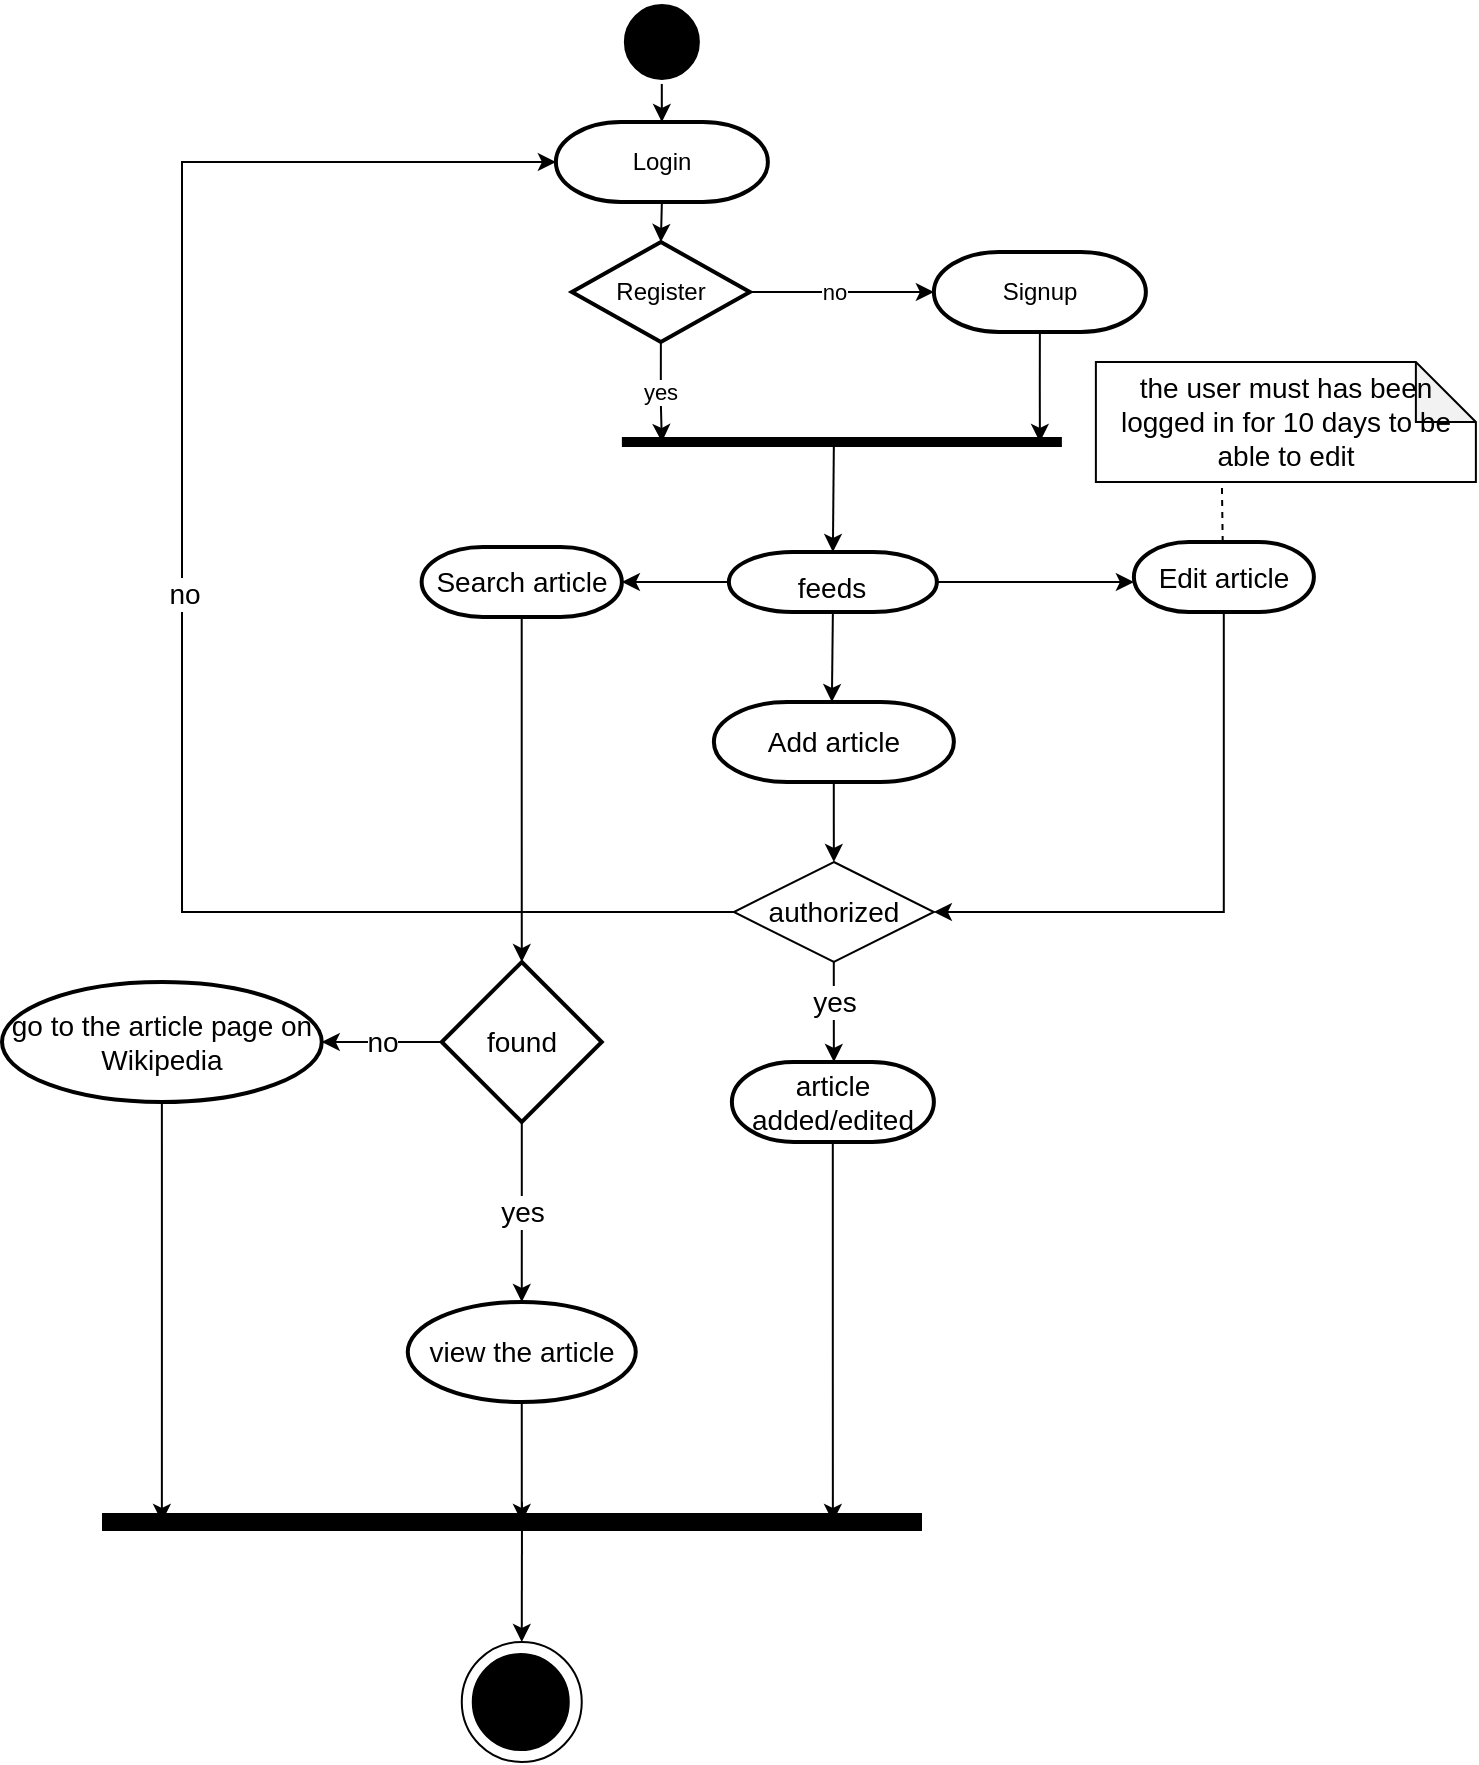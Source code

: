 <mxfile version="17.4.6" type="github">
  <diagram id="C5RBs43oDa-KdzZeNtuy" name="Page-1">
    <mxGraphModel dx="1780" dy="870" grid="1" gridSize="10" guides="1" tooltips="1" connect="1" arrows="1" fold="1" page="1" pageScale="1" pageWidth="413" pageHeight="583" math="0" shadow="0">
      <root>
        <mxCell id="WIyWlLk6GJQsqaUBKTNV-0" />
        <mxCell id="WIyWlLk6GJQsqaUBKTNV-1" parent="WIyWlLk6GJQsqaUBKTNV-0" />
        <mxCell id="ja_oueI8BCVdQs4uf5KY-3" style="edgeStyle=orthogonalEdgeStyle;rounded=0;orthogonalLoop=1;jettySize=auto;html=1;entryX=0.5;entryY=0;entryDx=0;entryDy=0;entryPerimeter=0;" edge="1" parent="WIyWlLk6GJQsqaUBKTNV-1" source="ja_oueI8BCVdQs4uf5KY-0" target="ja_oueI8BCVdQs4uf5KY-2">
          <mxGeometry relative="1" as="geometry" />
        </mxCell>
        <mxCell id="ja_oueI8BCVdQs4uf5KY-0" value="" style="strokeWidth=2;html=1;shape=mxgraph.flowchart.start_2;whiteSpace=wrap;fillColor=#000000;strokeColor=#FFFFFF;" vertex="1" parent="WIyWlLk6GJQsqaUBKTNV-1">
          <mxGeometry x="259.94" y="40" width="40" height="40" as="geometry" />
        </mxCell>
        <mxCell id="ja_oueI8BCVdQs4uf5KY-5" style="edgeStyle=orthogonalEdgeStyle;rounded=0;orthogonalLoop=1;jettySize=auto;html=1;exitX=0.5;exitY=1;exitDx=0;exitDy=0;exitPerimeter=0;entryX=0.5;entryY=0;entryDx=0;entryDy=0;entryPerimeter=0;" edge="1" parent="WIyWlLk6GJQsqaUBKTNV-1" source="ja_oueI8BCVdQs4uf5KY-2" target="ja_oueI8BCVdQs4uf5KY-4">
          <mxGeometry relative="1" as="geometry" />
        </mxCell>
        <mxCell id="ja_oueI8BCVdQs4uf5KY-2" value="Login" style="strokeWidth=2;html=1;shape=mxgraph.flowchart.terminator;whiteSpace=wrap;" vertex="1" parent="WIyWlLk6GJQsqaUBKTNV-1">
          <mxGeometry x="226.94" y="100" width="106" height="40" as="geometry" />
        </mxCell>
        <mxCell id="ja_oueI8BCVdQs4uf5KY-6" style="edgeStyle=orthogonalEdgeStyle;rounded=0;orthogonalLoop=1;jettySize=auto;html=1;exitX=1;exitY=0.5;exitDx=0;exitDy=0;exitPerimeter=0;" edge="1" parent="WIyWlLk6GJQsqaUBKTNV-1" source="ja_oueI8BCVdQs4uf5KY-4">
          <mxGeometry relative="1" as="geometry">
            <mxPoint x="415.94" y="185" as="targetPoint" />
            <Array as="points">
              <mxPoint x="365.94" y="185" />
              <mxPoint x="365.94" y="185" />
            </Array>
          </mxGeometry>
        </mxCell>
        <mxCell id="ja_oueI8BCVdQs4uf5KY-7" value="no" style="edgeLabel;html=1;align=center;verticalAlign=middle;resizable=0;points=[];" vertex="1" connectable="0" parent="ja_oueI8BCVdQs4uf5KY-6">
          <mxGeometry x="0.283" y="-5" relative="1" as="geometry">
            <mxPoint x="-17" y="-5" as="offset" />
          </mxGeometry>
        </mxCell>
        <mxCell id="ja_oueI8BCVdQs4uf5KY-12" value="yes" style="edgeStyle=orthogonalEdgeStyle;rounded=0;orthogonalLoop=1;jettySize=auto;html=1;exitX=0.5;exitY=1;exitDx=0;exitDy=0;exitPerimeter=0;" edge="1" parent="WIyWlLk6GJQsqaUBKTNV-1" source="ja_oueI8BCVdQs4uf5KY-4">
          <mxGeometry relative="1" as="geometry">
            <mxPoint x="279.94" y="260" as="targetPoint" />
            <Array as="points">
              <mxPoint x="278.94" y="240" />
              <mxPoint x="279.94" y="240" />
            </Array>
          </mxGeometry>
        </mxCell>
        <mxCell id="ja_oueI8BCVdQs4uf5KY-4" value="Register" style="strokeWidth=2;html=1;shape=mxgraph.flowchart.decision;whiteSpace=wrap;" vertex="1" parent="WIyWlLk6GJQsqaUBKTNV-1">
          <mxGeometry x="234.94" y="160" width="89" height="50" as="geometry" />
        </mxCell>
        <mxCell id="ja_oueI8BCVdQs4uf5KY-13" style="edgeStyle=orthogonalEdgeStyle;rounded=0;orthogonalLoop=1;jettySize=auto;html=1;exitX=0.5;exitY=1;exitDx=0;exitDy=0;exitPerimeter=0;" edge="1" parent="WIyWlLk6GJQsqaUBKTNV-1" source="ja_oueI8BCVdQs4uf5KY-8">
          <mxGeometry relative="1" as="geometry">
            <mxPoint x="468.94" y="260" as="targetPoint" />
          </mxGeometry>
        </mxCell>
        <mxCell id="ja_oueI8BCVdQs4uf5KY-8" value="Signup" style="strokeWidth=2;html=1;shape=mxgraph.flowchart.terminator;whiteSpace=wrap;" vertex="1" parent="WIyWlLk6GJQsqaUBKTNV-1">
          <mxGeometry x="415.94" y="165" width="106" height="40" as="geometry" />
        </mxCell>
        <mxCell id="ja_oueI8BCVdQs4uf5KY-18" value="" style="endArrow=none;html=1;rounded=0;labelBackgroundColor=#FFFFFF;labelBorderColor=default;fontSize=11;fontColor=default;strokeWidth=5;" edge="1" parent="WIyWlLk6GJQsqaUBKTNV-1">
          <mxGeometry width="50" height="50" relative="1" as="geometry">
            <mxPoint x="259.94" y="260" as="sourcePoint" />
            <mxPoint x="479.94" y="260" as="targetPoint" />
            <Array as="points">
              <mxPoint x="374.94" y="260" />
            </Array>
          </mxGeometry>
        </mxCell>
        <mxCell id="ja_oueI8BCVdQs4uf5KY-20" value="" style="endArrow=classic;html=1;rounded=0;labelBackgroundColor=#000000;labelBorderColor=default;fontSize=20;fontColor=default;strokeWidth=1;entryX=0.5;entryY=0;entryDx=0;entryDy=0;entryPerimeter=0;" edge="1" parent="WIyWlLk6GJQsqaUBKTNV-1" target="ja_oueI8BCVdQs4uf5KY-21">
          <mxGeometry width="50" height="50" relative="1" as="geometry">
            <mxPoint x="365.94" y="260" as="sourcePoint" />
            <mxPoint x="365.94" y="290" as="targetPoint" />
            <Array as="points" />
          </mxGeometry>
        </mxCell>
        <mxCell id="ja_oueI8BCVdQs4uf5KY-22" style="edgeStyle=orthogonalEdgeStyle;rounded=0;orthogonalLoop=1;jettySize=auto;html=1;exitX=0.5;exitY=1;exitDx=0;exitDy=0;exitPerimeter=0;labelBackgroundColor=#FFFFFF;labelBorderColor=default;fontSize=14;fontColor=none;strokeWidth=1;" edge="1" parent="WIyWlLk6GJQsqaUBKTNV-1" source="ja_oueI8BCVdQs4uf5KY-21">
          <mxGeometry relative="1" as="geometry">
            <mxPoint x="364.94" y="390" as="targetPoint" />
          </mxGeometry>
        </mxCell>
        <mxCell id="ja_oueI8BCVdQs4uf5KY-30" style="edgeStyle=orthogonalEdgeStyle;rounded=0;orthogonalLoop=1;jettySize=auto;html=1;labelBackgroundColor=#FFFFFF;labelBorderColor=none;fontSize=14;fontColor=none;strokeWidth=1;" edge="1" parent="WIyWlLk6GJQsqaUBKTNV-1" source="ja_oueI8BCVdQs4uf5KY-21">
          <mxGeometry relative="1" as="geometry">
            <mxPoint x="515.94" y="330" as="targetPoint" />
          </mxGeometry>
        </mxCell>
        <mxCell id="ja_oueI8BCVdQs4uf5KY-36" style="edgeStyle=orthogonalEdgeStyle;rounded=0;orthogonalLoop=1;jettySize=auto;html=1;exitX=0;exitY=0.5;exitDx=0;exitDy=0;exitPerimeter=0;labelBackgroundColor=#FFFFFF;labelBorderColor=none;fontSize=14;fontColor=none;strokeWidth=1;" edge="1" parent="WIyWlLk6GJQsqaUBKTNV-1" source="ja_oueI8BCVdQs4uf5KY-21" target="ja_oueI8BCVdQs4uf5KY-37">
          <mxGeometry relative="1" as="geometry">
            <mxPoint x="260" y="329.529" as="targetPoint" />
          </mxGeometry>
        </mxCell>
        <mxCell id="ja_oueI8BCVdQs4uf5KY-21" value="&lt;p&gt;&lt;font style=&quot;font-size: 14px&quot;&gt;feeds&lt;/font&gt;&lt;/p&gt;" style="strokeWidth=2;html=1;shape=mxgraph.flowchart.terminator;whiteSpace=wrap;fontSize=20;fontColor=default;" vertex="1" parent="WIyWlLk6GJQsqaUBKTNV-1">
          <mxGeometry x="313.44" y="315" width="104" height="30" as="geometry" />
        </mxCell>
        <mxCell id="ja_oueI8BCVdQs4uf5KY-24" style="edgeStyle=orthogonalEdgeStyle;rounded=0;orthogonalLoop=1;jettySize=auto;html=1;labelBackgroundColor=#FFFFFF;labelBorderColor=default;fontSize=14;fontColor=none;strokeWidth=1;" edge="1" parent="WIyWlLk6GJQsqaUBKTNV-1" source="ja_oueI8BCVdQs4uf5KY-23">
          <mxGeometry relative="1" as="geometry">
            <mxPoint x="365.94" y="470" as="targetPoint" />
          </mxGeometry>
        </mxCell>
        <mxCell id="ja_oueI8BCVdQs4uf5KY-23" value="Add article" style="strokeWidth=2;html=1;shape=mxgraph.flowchart.terminator;whiteSpace=wrap;fontSize=14;fontColor=none;" vertex="1" parent="WIyWlLk6GJQsqaUBKTNV-1">
          <mxGeometry x="305.94" y="390" width="120" height="40" as="geometry" />
        </mxCell>
        <mxCell id="ja_oueI8BCVdQs4uf5KY-26" value="yes" style="edgeStyle=orthogonalEdgeStyle;rounded=0;orthogonalLoop=1;jettySize=auto;html=1;labelBackgroundColor=#FFFFFF;labelBorderColor=none;fontSize=14;fontColor=none;strokeWidth=1;" edge="1" parent="WIyWlLk6GJQsqaUBKTNV-1" source="ja_oueI8BCVdQs4uf5KY-25">
          <mxGeometry x="-0.2" relative="1" as="geometry">
            <mxPoint x="365.94" y="570" as="targetPoint" />
            <mxPoint as="offset" />
          </mxGeometry>
        </mxCell>
        <mxCell id="ja_oueI8BCVdQs4uf5KY-28" style="edgeStyle=orthogonalEdgeStyle;rounded=0;orthogonalLoop=1;jettySize=auto;html=1;entryX=0;entryY=0.5;entryDx=0;entryDy=0;entryPerimeter=0;labelBackgroundColor=#FFFFFF;labelBorderColor=none;fontSize=14;fontColor=none;strokeWidth=1;" edge="1" parent="WIyWlLk6GJQsqaUBKTNV-1" source="ja_oueI8BCVdQs4uf5KY-25" target="ja_oueI8BCVdQs4uf5KY-2">
          <mxGeometry relative="1" as="geometry">
            <Array as="points">
              <mxPoint x="40" y="495" />
              <mxPoint x="40" y="120" />
            </Array>
          </mxGeometry>
        </mxCell>
        <mxCell id="ja_oueI8BCVdQs4uf5KY-29" value="no" style="edgeLabel;html=1;align=center;verticalAlign=middle;resizable=0;points=[];fontSize=14;fontColor=none;" vertex="1" connectable="0" parent="ja_oueI8BCVdQs4uf5KY-28">
          <mxGeometry x="0.038" y="-1" relative="1" as="geometry">
            <mxPoint as="offset" />
          </mxGeometry>
        </mxCell>
        <mxCell id="ja_oueI8BCVdQs4uf5KY-25" value="authorized" style="rhombus;whiteSpace=wrap;html=1;fontSize=14;fontColor=none;" vertex="1" parent="WIyWlLk6GJQsqaUBKTNV-1">
          <mxGeometry x="315.94" y="470" width="100" height="50" as="geometry" />
        </mxCell>
        <mxCell id="ja_oueI8BCVdQs4uf5KY-49" style="edgeStyle=orthogonalEdgeStyle;rounded=0;orthogonalLoop=1;jettySize=auto;html=1;labelBackgroundColor=#FFFFFF;labelBorderColor=none;fontSize=14;fontColor=none;strokeWidth=1;" edge="1" parent="WIyWlLk6GJQsqaUBKTNV-1" source="ja_oueI8BCVdQs4uf5KY-27">
          <mxGeometry relative="1" as="geometry">
            <mxPoint x="365.44" y="800.0" as="targetPoint" />
          </mxGeometry>
        </mxCell>
        <mxCell id="ja_oueI8BCVdQs4uf5KY-27" value="article added/edited" style="strokeWidth=2;html=1;shape=mxgraph.flowchart.terminator;whiteSpace=wrap;fontSize=14;fontColor=none;" vertex="1" parent="WIyWlLk6GJQsqaUBKTNV-1">
          <mxGeometry x="314.94" y="570" width="101" height="40" as="geometry" />
        </mxCell>
        <mxCell id="ja_oueI8BCVdQs4uf5KY-44" style="edgeStyle=orthogonalEdgeStyle;rounded=0;orthogonalLoop=1;jettySize=auto;html=1;entryX=1;entryY=0.5;entryDx=0;entryDy=0;labelBackgroundColor=#FFFFFF;labelBorderColor=none;fontSize=14;fontColor=none;strokeWidth=1;" edge="1" parent="WIyWlLk6GJQsqaUBKTNV-1" source="ja_oueI8BCVdQs4uf5KY-31" target="ja_oueI8BCVdQs4uf5KY-25">
          <mxGeometry relative="1" as="geometry">
            <Array as="points">
              <mxPoint x="561" y="495" />
            </Array>
          </mxGeometry>
        </mxCell>
        <mxCell id="ja_oueI8BCVdQs4uf5KY-31" value="Edit article" style="strokeWidth=2;html=1;shape=mxgraph.flowchart.terminator;whiteSpace=wrap;fontSize=14;fontColor=none;" vertex="1" parent="WIyWlLk6GJQsqaUBKTNV-1">
          <mxGeometry x="515.94" y="310" width="90" height="35" as="geometry" />
        </mxCell>
        <mxCell id="ja_oueI8BCVdQs4uf5KY-34" value="the user must has been logged in for 10 days to be able to edit" style="shape=note;whiteSpace=wrap;html=1;backgroundOutline=1;darkOpacity=0.05;fontSize=14;fontColor=none;" vertex="1" parent="WIyWlLk6GJQsqaUBKTNV-1">
          <mxGeometry x="496.94" y="220" width="190" height="60" as="geometry" />
        </mxCell>
        <mxCell id="ja_oueI8BCVdQs4uf5KY-35" value="" style="endArrow=none;dashed=1;html=1;rounded=0;labelBackgroundColor=#FFFFFF;labelBorderColor=none;fontSize=14;fontColor=none;strokeWidth=1;" edge="1" parent="WIyWlLk6GJQsqaUBKTNV-1">
          <mxGeometry width="50" height="50" relative="1" as="geometry">
            <mxPoint x="560.35" y="310" as="sourcePoint" />
            <mxPoint x="559.94" y="280" as="targetPoint" />
            <Array as="points" />
          </mxGeometry>
        </mxCell>
        <mxCell id="ja_oueI8BCVdQs4uf5KY-39" value="" style="edgeStyle=orthogonalEdgeStyle;rounded=0;orthogonalLoop=1;jettySize=auto;html=1;labelBackgroundColor=#FFFFFF;labelBorderColor=none;fontSize=14;fontColor=none;strokeWidth=1;" edge="1" parent="WIyWlLk6GJQsqaUBKTNV-1" source="ja_oueI8BCVdQs4uf5KY-37" target="ja_oueI8BCVdQs4uf5KY-38">
          <mxGeometry relative="1" as="geometry" />
        </mxCell>
        <mxCell id="ja_oueI8BCVdQs4uf5KY-37" value="Search article" style="strokeWidth=2;html=1;shape=mxgraph.flowchart.terminator;whiteSpace=wrap;fontSize=14;fontColor=none;fillColor=#FFFFFF;" vertex="1" parent="WIyWlLk6GJQsqaUBKTNV-1">
          <mxGeometry x="159.82" y="312.5" width="100.12" height="35" as="geometry" />
        </mxCell>
        <mxCell id="ja_oueI8BCVdQs4uf5KY-41" value="yes" style="edgeStyle=orthogonalEdgeStyle;rounded=0;orthogonalLoop=1;jettySize=auto;html=1;labelBackgroundColor=#FFFFFF;labelBorderColor=none;fontSize=14;fontColor=none;strokeWidth=1;" edge="1" parent="WIyWlLk6GJQsqaUBKTNV-1" source="ja_oueI8BCVdQs4uf5KY-38" target="ja_oueI8BCVdQs4uf5KY-40">
          <mxGeometry relative="1" as="geometry">
            <Array as="points">
              <mxPoint x="210" y="660" />
              <mxPoint x="210" y="660" />
            </Array>
          </mxGeometry>
        </mxCell>
        <mxCell id="ja_oueI8BCVdQs4uf5KY-43" value="no" style="edgeStyle=orthogonalEdgeStyle;rounded=0;orthogonalLoop=1;jettySize=auto;html=1;labelBackgroundColor=#FFFFFF;labelBorderColor=none;fontSize=14;fontColor=none;strokeWidth=1;" edge="1" parent="WIyWlLk6GJQsqaUBKTNV-1" source="ja_oueI8BCVdQs4uf5KY-38" target="ja_oueI8BCVdQs4uf5KY-42">
          <mxGeometry relative="1" as="geometry" />
        </mxCell>
        <mxCell id="ja_oueI8BCVdQs4uf5KY-38" value="found" style="rhombus;whiteSpace=wrap;html=1;fontSize=14;fillColor=#FFFFFF;fontColor=none;strokeWidth=2;" vertex="1" parent="WIyWlLk6GJQsqaUBKTNV-1">
          <mxGeometry x="169.88" y="520" width="80" height="80" as="geometry" />
        </mxCell>
        <mxCell id="ja_oueI8BCVdQs4uf5KY-50" style="edgeStyle=orthogonalEdgeStyle;rounded=0;orthogonalLoop=1;jettySize=auto;html=1;labelBackgroundColor=#FFFFFF;labelBorderColor=none;fontSize=14;fontColor=none;strokeWidth=1;" edge="1" parent="WIyWlLk6GJQsqaUBKTNV-1" source="ja_oueI8BCVdQs4uf5KY-40">
          <mxGeometry relative="1" as="geometry">
            <mxPoint x="209.88" y="800.0" as="targetPoint" />
          </mxGeometry>
        </mxCell>
        <mxCell id="ja_oueI8BCVdQs4uf5KY-40" value="view the article" style="ellipse;whiteSpace=wrap;html=1;fontSize=14;fillColor=#FFFFFF;fontColor=none;strokeWidth=2;" vertex="1" parent="WIyWlLk6GJQsqaUBKTNV-1">
          <mxGeometry x="152.88" y="690" width="114" height="50" as="geometry" />
        </mxCell>
        <mxCell id="ja_oueI8BCVdQs4uf5KY-51" style="edgeStyle=orthogonalEdgeStyle;rounded=0;orthogonalLoop=1;jettySize=auto;html=1;labelBackgroundColor=#FFFFFF;labelBorderColor=none;fontSize=14;fontColor=none;strokeWidth=1;" edge="1" parent="WIyWlLk6GJQsqaUBKTNV-1" source="ja_oueI8BCVdQs4uf5KY-42">
          <mxGeometry relative="1" as="geometry">
            <mxPoint x="29.94" y="800.0" as="targetPoint" />
          </mxGeometry>
        </mxCell>
        <mxCell id="ja_oueI8BCVdQs4uf5KY-42" value="go to the article page on Wikipedia" style="ellipse;whiteSpace=wrap;html=1;fontSize=14;fillColor=#FFFFFF;fontColor=none;strokeWidth=2;" vertex="1" parent="WIyWlLk6GJQsqaUBKTNV-1">
          <mxGeometry x="-50" y="530" width="159.88" height="60" as="geometry" />
        </mxCell>
        <mxCell id="ja_oueI8BCVdQs4uf5KY-45" value="" style="verticalLabelPosition=bottom;verticalAlign=top;html=1;shape=mxgraph.flowchart.on-page_reference;fontSize=14;fontColor=none;strokeColor=#000000;fillColor=#FFFFFF;" vertex="1" parent="WIyWlLk6GJQsqaUBKTNV-1">
          <mxGeometry x="179.88" y="860" width="60" height="60" as="geometry" />
        </mxCell>
        <mxCell id="ja_oueI8BCVdQs4uf5KY-47" value="" style="verticalLabelPosition=bottom;verticalAlign=top;html=1;shape=mxgraph.flowchart.on-page_reference;fontSize=14;fontColor=none;strokeColor=#FFFFFF;fillColor=#000000;" vertex="1" parent="WIyWlLk6GJQsqaUBKTNV-1">
          <mxGeometry x="184.38" y="865" width="50" height="50" as="geometry" />
        </mxCell>
        <mxCell id="ja_oueI8BCVdQs4uf5KY-48" value="" style="endArrow=none;html=1;rounded=0;labelBackgroundColor=#FFFFFF;labelBorderColor=none;fontSize=14;fontColor=none;strokeWidth=9;" edge="1" parent="WIyWlLk6GJQsqaUBKTNV-1">
          <mxGeometry width="50" height="50" relative="1" as="geometry">
            <mxPoint y="800" as="sourcePoint" />
            <mxPoint x="410" y="800" as="targetPoint" />
          </mxGeometry>
        </mxCell>
        <mxCell id="ja_oueI8BCVdQs4uf5KY-52" value="" style="endArrow=classic;html=1;rounded=0;labelBackgroundColor=#FFFFFF;labelBorderColor=none;fontSize=14;fontColor=none;strokeWidth=1;entryX=0.5;entryY=0;entryDx=0;entryDy=0;entryPerimeter=0;" edge="1" parent="WIyWlLk6GJQsqaUBKTNV-1" target="ja_oueI8BCVdQs4uf5KY-45">
          <mxGeometry width="50" height="50" relative="1" as="geometry">
            <mxPoint x="210" y="790" as="sourcePoint" />
            <mxPoint x="230" y="810" as="targetPoint" />
          </mxGeometry>
        </mxCell>
      </root>
    </mxGraphModel>
  </diagram>
</mxfile>
